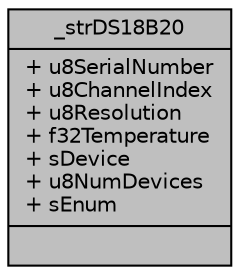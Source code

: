 digraph "_strDS18B20"
{
  edge [fontname="Helvetica",fontsize="10",labelfontname="Helvetica",labelfontsize="10"];
  node [fontname="Helvetica",fontsize="10",shape=record];
  Node1 [label="{_strDS18B20\n|+ u8SerialNumber\l+ u8ChannelIndex\l+ u8Resolution\l+ f32Temperature\l+ sDevice\l+ u8NumDevices\l+ sEnum\l|}",height=0.2,width=0.4,color="black", fillcolor="grey75", style="filled", fontcolor="black"];
}
